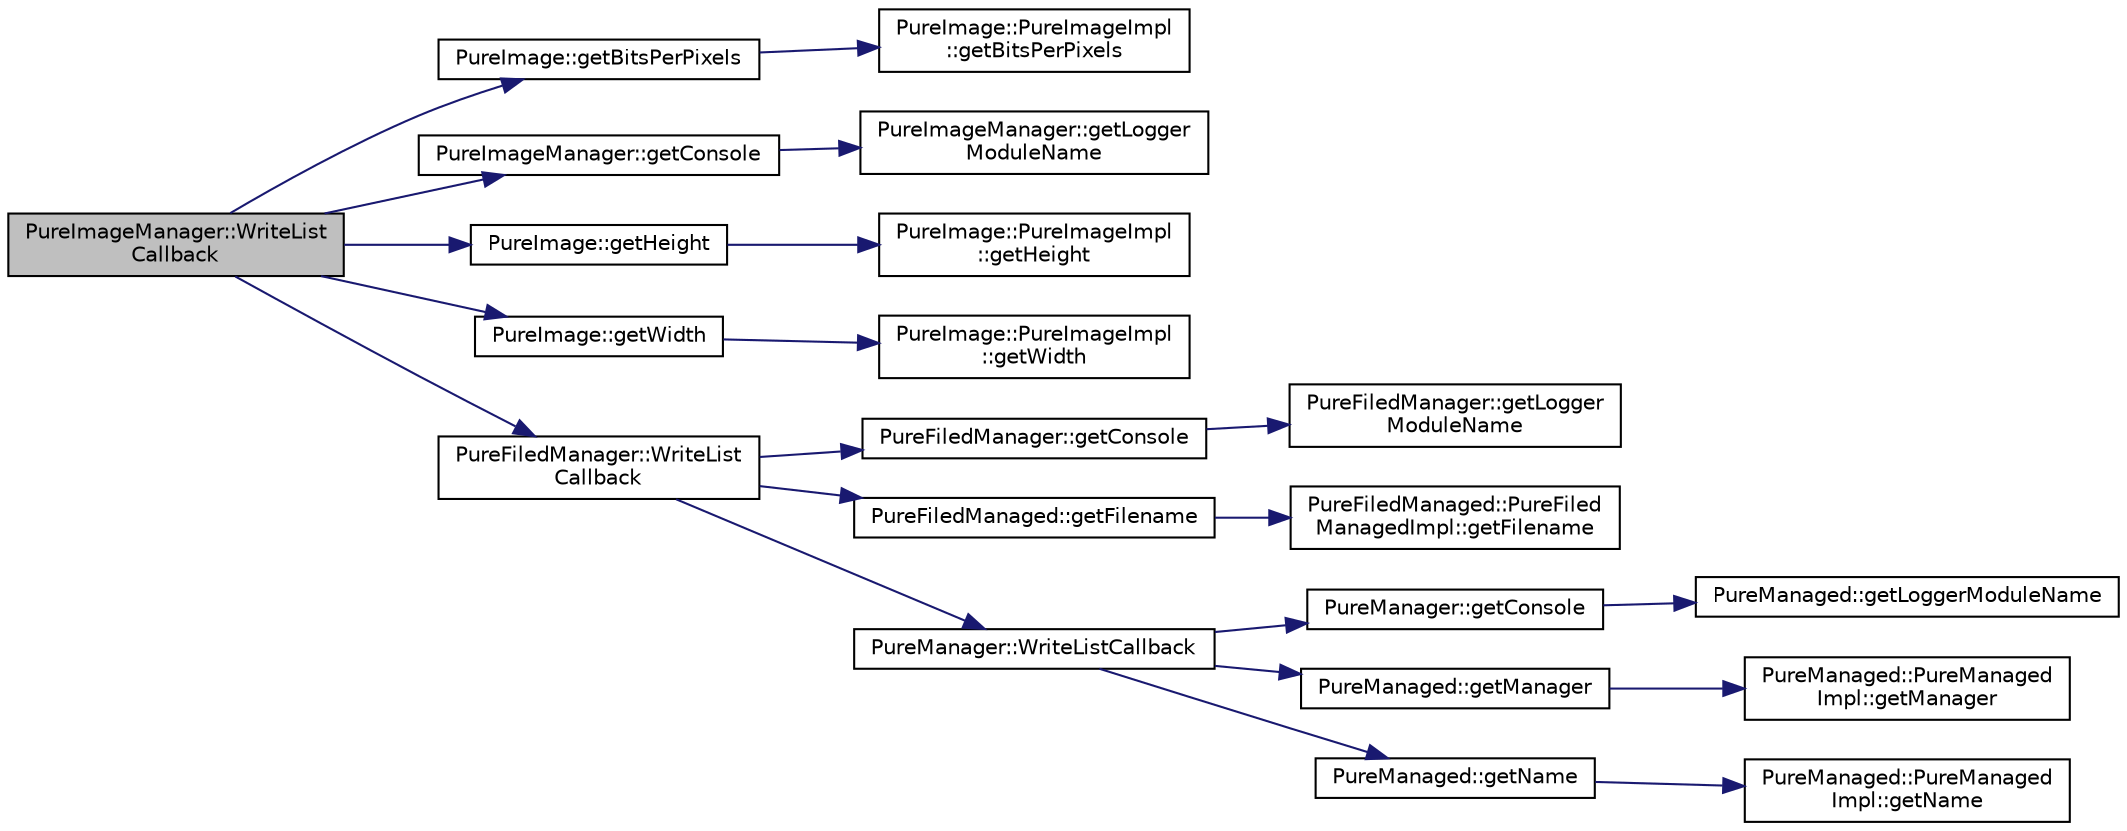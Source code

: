digraph "PureImageManager::WriteListCallback"
{
 // LATEX_PDF_SIZE
  edge [fontname="Helvetica",fontsize="10",labelfontname="Helvetica",labelfontsize="10"];
  node [fontname="Helvetica",fontsize="10",shape=record];
  rankdir="LR";
  Node1 [label="PureImageManager::WriteList\lCallback",height=0.2,width=0.4,color="black", fillcolor="grey75", style="filled", fontcolor="black",tooltip="From PureFiledManager, adding W x H x BPP."];
  Node1 -> Node2 [color="midnightblue",fontsize="10",style="solid",fontname="Helvetica"];
  Node2 [label="PureImage::getBitsPerPixels",height=0.2,width=0.4,color="black", fillcolor="white", style="filled",URL="$class_pure_image.html#a560d31caab99a3c1dff54204fda23262",tooltip="Gets the bit depth of the image."];
  Node2 -> Node3 [color="midnightblue",fontsize="10",style="solid",fontname="Helvetica"];
  Node3 [label="PureImage::PureImageImpl\l::getBitsPerPixels",height=0.2,width=0.4,color="black", fillcolor="white", style="filled",URL="$class_pure_image_1_1_pure_image_impl.html#a6ddf7584899f042d05b4b28e5fcf28c4",tooltip=" "];
  Node1 -> Node4 [color="midnightblue",fontsize="10",style="solid",fontname="Helvetica"];
  Node4 [label="PureImageManager::getConsole",height=0.2,width=0.4,color="black", fillcolor="white", style="filled",URL="$class_pure_image_manager.html#ab6929618f83a0ae688983db7513f8d80",tooltip="Returns access to console preset with logger module name as this class."];
  Node4 -> Node5 [color="midnightblue",fontsize="10",style="solid",fontname="Helvetica"];
  Node5 [label="PureImageManager::getLogger\lModuleName",height=0.2,width=0.4,color="black", fillcolor="white", style="filled",URL="$class_pure_image_manager.html#a3f83399adeaa92c862b1e9f91bf13785",tooltip="Returns the logger module name of this class."];
  Node1 -> Node6 [color="midnightblue",fontsize="10",style="solid",fontname="Helvetica"];
  Node6 [label="PureImage::getHeight",height=0.2,width=0.4,color="black", fillcolor="white", style="filled",URL="$class_pure_image.html#a7721439592de01412aa4a77fb752df2a",tooltip="Gets the height of the image."];
  Node6 -> Node7 [color="midnightblue",fontsize="10",style="solid",fontname="Helvetica"];
  Node7 [label="PureImage::PureImageImpl\l::getHeight",height=0.2,width=0.4,color="black", fillcolor="white", style="filled",URL="$class_pure_image_1_1_pure_image_impl.html#ab05222e48a53a13930aebc90a54c6614",tooltip=" "];
  Node1 -> Node8 [color="midnightblue",fontsize="10",style="solid",fontname="Helvetica"];
  Node8 [label="PureImage::getWidth",height=0.2,width=0.4,color="black", fillcolor="white", style="filled",URL="$class_pure_image.html#aba6085fe41bb0acf129e3f18356a87e3",tooltip="Gets the width of the image."];
  Node8 -> Node9 [color="midnightblue",fontsize="10",style="solid",fontname="Helvetica"];
  Node9 [label="PureImage::PureImageImpl\l::getWidth",height=0.2,width=0.4,color="black", fillcolor="white", style="filled",URL="$class_pure_image_1_1_pure_image_impl.html#a2e76bb4c6a6f4c07ac7a70925c3b1d46",tooltip=" "];
  Node1 -> Node10 [color="midnightblue",fontsize="10",style="solid",fontname="Helvetica"];
  Node10 [label="PureFiledManager::WriteList\lCallback",height=0.2,width=0.4,color="black", fillcolor="white", style="filled",URL="$class_pure_filed_manager.html#a2eb4a6c983efab5fd4eabe4395b625ef",tooltip="From PureManager, printing filename."];
  Node10 -> Node11 [color="midnightblue",fontsize="10",style="solid",fontname="Helvetica"];
  Node11 [label="PureFiledManager::getConsole",height=0.2,width=0.4,color="black", fillcolor="white", style="filled",URL="$class_pure_filed_manager.html#a81d0ce6d98ee94f91598d294b550fc8a",tooltip="Returns access to console preset with logger module name as this class."];
  Node11 -> Node12 [color="midnightblue",fontsize="10",style="solid",fontname="Helvetica"];
  Node12 [label="PureFiledManager::getLogger\lModuleName",height=0.2,width=0.4,color="black", fillcolor="white", style="filled",URL="$class_pure_filed_manager.html#af2c265356ee813c96db23297c11158ea",tooltip="Returns the logger module name of this class."];
  Node10 -> Node13 [color="midnightblue",fontsize="10",style="solid",fontname="Helvetica"];
  Node13 [label="PureFiledManaged::getFilename",height=0.2,width=0.4,color="black", fillcolor="white", style="filled",URL="$class_pure_filed_managed.html#aec5cd427534677fd00608e8ef20364da",tooltip="Gets the filename."];
  Node13 -> Node14 [color="midnightblue",fontsize="10",style="solid",fontname="Helvetica"];
  Node14 [label="PureFiledManaged::PureFiled\lManagedImpl::getFilename",height=0.2,width=0.4,color="black", fillcolor="white", style="filled",URL="$class_pure_filed_managed_1_1_pure_filed_managed_impl.html#aed538d2904c86f182328bc8a989c269f",tooltip="Gets the filename."];
  Node10 -> Node15 [color="midnightblue",fontsize="10",style="solid",fontname="Helvetica"];
  Node15 [label="PureManager::WriteListCallback",height=0.2,width=0.4,color="black", fillcolor="white", style="filled",URL="$class_pure_manager.html#a2f012333e195f609bf263ee38fcac33c",tooltip="WriteList() calls this for every single managed object."];
  Node15 -> Node16 [color="midnightblue",fontsize="10",style="solid",fontname="Helvetica"];
  Node16 [label="PureManager::getConsole",height=0.2,width=0.4,color="black", fillcolor="white", style="filled",URL="$class_pure_manager.html#a6903c85a1a34bf5f1c0e68514270ed3b",tooltip="Returns access to console preset with logger module name as this class."];
  Node16 -> Node17 [color="midnightblue",fontsize="10",style="solid",fontname="Helvetica"];
  Node17 [label="PureManaged::getLoggerModuleName",height=0.2,width=0.4,color="black", fillcolor="white", style="filled",URL="$class_pure_managed.html#a22a6fdac80028d961cc047117a081c1f",tooltip="Returns the logger module name of this class."];
  Node15 -> Node18 [color="midnightblue",fontsize="10",style="solid",fontname="Helvetica"];
  Node18 [label="PureManaged::getManager",height=0.2,width=0.4,color="black", fillcolor="white", style="filled",URL="$class_pure_managed.html#abdbf454069faf3fd78488df29fe285a8",tooltip="Gets the manager of the managed."];
  Node18 -> Node19 [color="midnightblue",fontsize="10",style="solid",fontname="Helvetica"];
  Node19 [label="PureManaged::PureManaged\lImpl::getManager",height=0.2,width=0.4,color="black", fillcolor="white", style="filled",URL="$class_pure_managed_1_1_pure_managed_impl.html#a1af18a911778e18937830e8a6a884679",tooltip="Gets the manager of the managed."];
  Node15 -> Node20 [color="midnightblue",fontsize="10",style="solid",fontname="Helvetica"];
  Node20 [label="PureManaged::getName",height=0.2,width=0.4,color="black", fillcolor="white", style="filled",URL="$class_pure_managed.html#a74b5976e4f3d08a276624c1068d3b6e4",tooltip="Gets the name."];
  Node20 -> Node21 [color="midnightblue",fontsize="10",style="solid",fontname="Helvetica"];
  Node21 [label="PureManaged::PureManaged\lImpl::getName",height=0.2,width=0.4,color="black", fillcolor="white", style="filled",URL="$class_pure_managed_1_1_pure_managed_impl.html#a9e209d31fd238c35a1b0648acb20d188",tooltip="Gets the name."];
}
